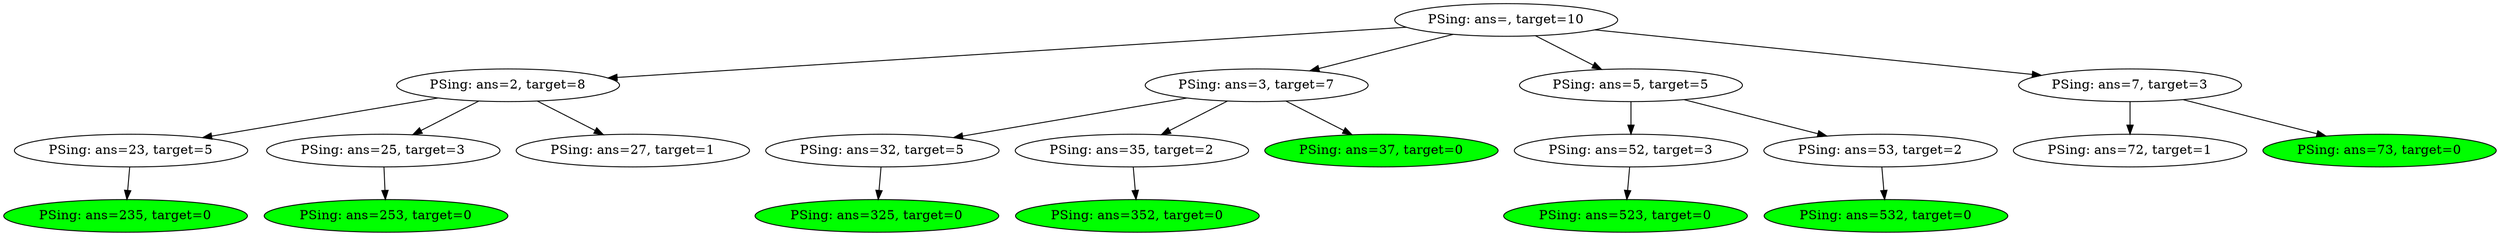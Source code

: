 digraph G {
Node0 [label="PSing: ans=, target=10"];
Node1 [label="PSing: ans=2, target=8"];
Node2 [label="PSing: ans=23, target=5"];
Node3 [label="PSing: ans=235, target=0"];
Node3 [style=filled, fillcolor=green];
Node2 -> Node3;
Node1 -> Node2;
Node4 [label="PSing: ans=25, target=3"];
Node5 [label="PSing: ans=253, target=0"];
Node5 [style=filled, fillcolor=green];
Node4 -> Node5;
Node1 -> Node4;
Node6 [label="PSing: ans=27, target=1"];
Node1 -> Node6;
Node0 -> Node1;
Node7 [label="PSing: ans=3, target=7"];
Node8 [label="PSing: ans=32, target=5"];
Node9 [label="PSing: ans=325, target=0"];
Node9 [style=filled, fillcolor=green];
Node8 -> Node9;
Node7 -> Node8;
Node10 [label="PSing: ans=35, target=2"];
Node11 [label="PSing: ans=352, target=0"];
Node11 [style=filled, fillcolor=green];
Node10 -> Node11;
Node7 -> Node10;
Node12 [label="PSing: ans=37, target=0"];
Node12 [style=filled, fillcolor=green];
Node7 -> Node12;
Node0 -> Node7;
Node13 [label="PSing: ans=5, target=5"];
Node14 [label="PSing: ans=52, target=3"];
Node15 [label="PSing: ans=523, target=0"];
Node15 [style=filled, fillcolor=green];
Node14 -> Node15;
Node13 -> Node14;
Node16 [label="PSing: ans=53, target=2"];
Node17 [label="PSing: ans=532, target=0"];
Node17 [style=filled, fillcolor=green];
Node16 -> Node17;
Node13 -> Node16;
Node0 -> Node13;
Node18 [label="PSing: ans=7, target=3"];
Node19 [label="PSing: ans=72, target=1"];
Node18 -> Node19;
Node20 [label="PSing: ans=73, target=0"];
Node20 [style=filled, fillcolor=green];
Node18 -> Node20;
Node0 -> Node18;
}